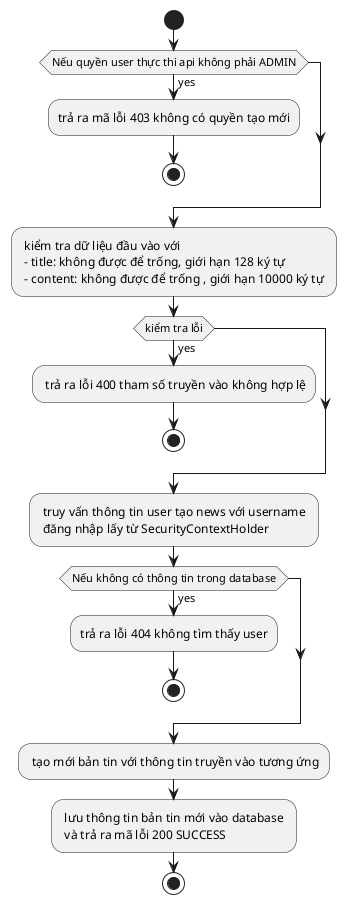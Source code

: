 @startuml
start
if (Nếu quyền user thực thi api không phải ADMIN) is (yes) then
  :trả ra mã lỗi 403 không có quyền tạo mới;
  stop
endif
: kiểm tra dữ liệu đầu vào với \n - title: không được để trống, giới hạn 128 ký tự \n - content: không được để trống , giới hạn 10000 ký tự ;
   if (kiểm tra lỗi) is (yes) then
     : trả ra lỗi 400 tham số truyền vào không hợp lệ;
     stop
   endif
 : truy vấn thông tin user tạo news với username \n đăng nhập lấy từ SecurityContextHolder;
  if (Nếu không có thông tin trong database) is (yes) then
    :trả ra lỗi 404 không tìm thấy user;
  stop
  endif
  : tạo mới bản tin với thông tin truyền vào tương ứng;
 : lưu thông tin bản tin mới vào database \n và trả ra mã lỗi 200 SUCCESS;
stop
@enduml